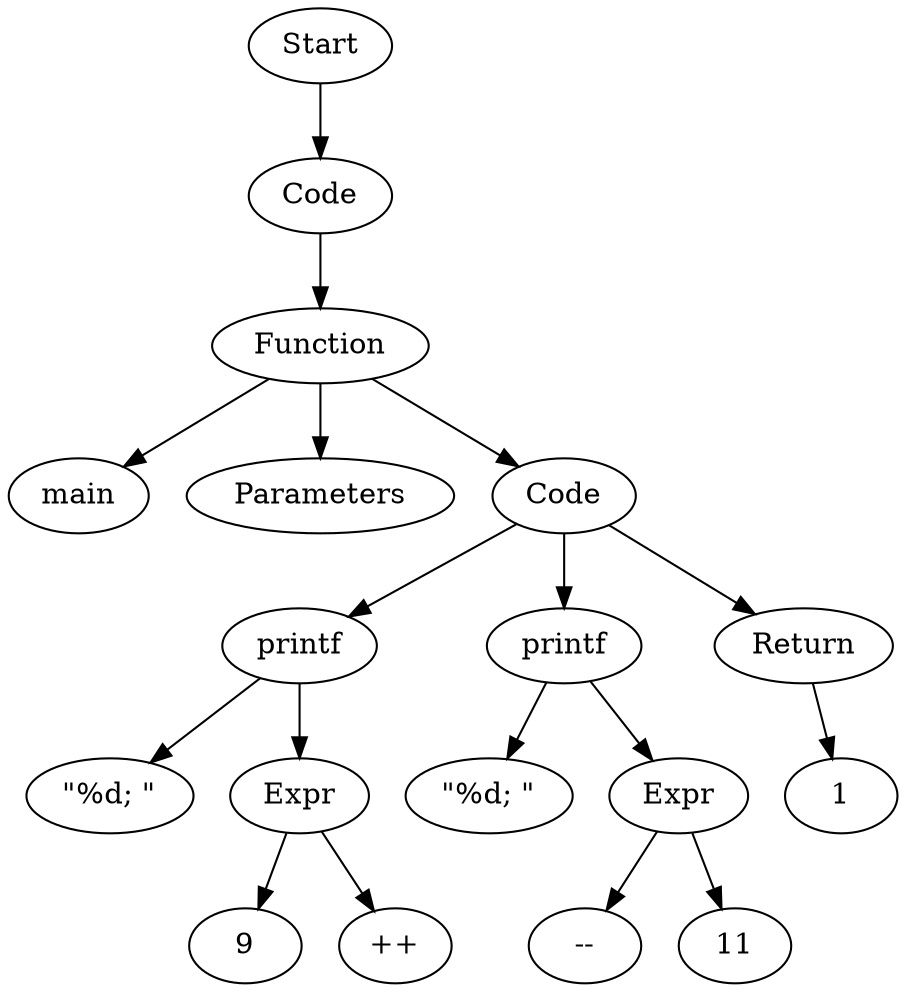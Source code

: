 digraph AST {
  "124586594473472" [label="Start"];
  "124586594473472" -> "124586594469104";
  "124586594469104" [label="Code"];
  "124586594469104" -> "124586594482208";
  "124586594482208" [label="Function"];
  "124586594482208" -> "124586594475584";
  "124586594482208" -> "124586594475728";
  "124586594482208" -> "124586594474624";
  "124586594475584" [label="main"];
  "124586594475728" [label="Parameters"];
  "124586594474624" [label="Code"];
  "124586594474624" -> "124586594469680";
  "124586594474624" -> "124586594307472";
  "124586594474624" -> "124586594599600";
  "124586594469680" [label="printf"];
  "124586594469680" -> "124586594470784";
  "124586594469680" -> "124586594318272";
  "124586594470784" [label="\"%d; \""];
  "124586594318272" [label="Expr"];
  "124586594318272" -> "124586594307232";
  "124586594318272" -> "124586594315728";
  "124586594307232" [label="9"];
  "124586594315728" [label="++"];
  "124586594307472" [label="printf"];
  "124586594307472" -> "124586594306416";
  "124586594307472" -> "124586594320288";
  "124586594306416" [label="\"%d; \""];
  "124586594320288" [label="Expr"];
  "124586594320288" -> "124586594313904";
  "124586594320288" -> "124586594599312";
  "124586594313904" [label="--"];
  "124586594599312" [label="11"];
  "124586594599600" [label="Return"];
  "124586594599600" -> "124586594600320";
  "124586594600320" [label="1"];
}
